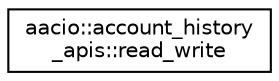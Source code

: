 digraph "Graphical Class Hierarchy"
{
  edge [fontname="Helvetica",fontsize="10",labelfontname="Helvetica",labelfontsize="10"];
  node [fontname="Helvetica",fontsize="10",shape=record];
  rankdir="LR";
  Node0 [label="aacio::account_history\l_apis::read_write",height=0.2,width=0.4,color="black", fillcolor="white", style="filled",URL="$classaacio_1_1account__history__apis_1_1read__write.html"];
}
